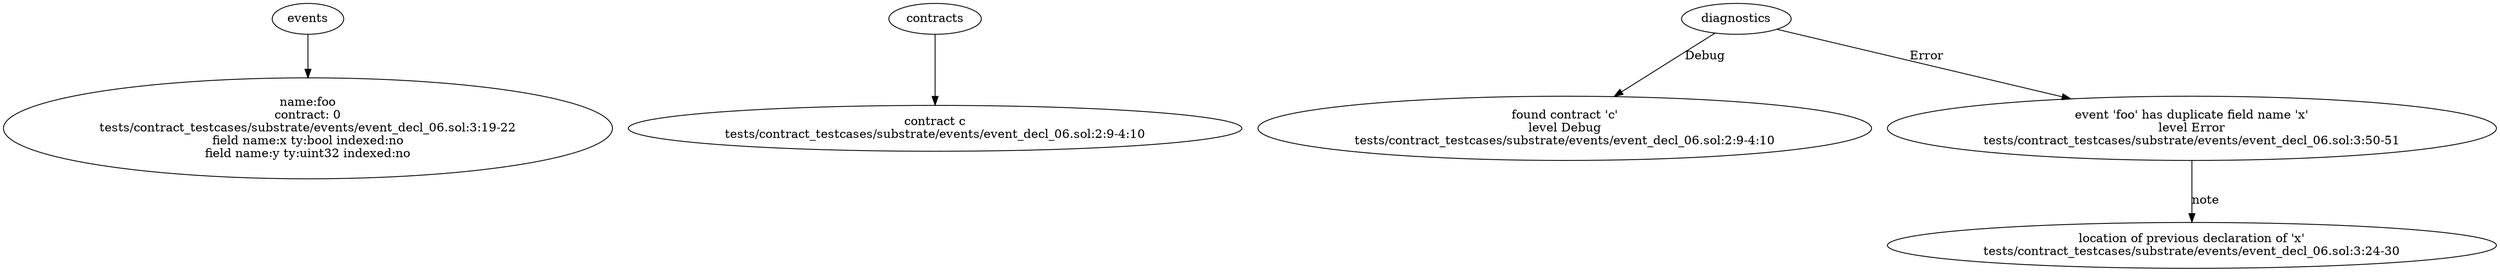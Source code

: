 strict digraph "tests/contract_testcases/substrate/events/event_decl_06.sol" {
	foo [label="name:foo\ncontract: 0\ntests/contract_testcases/substrate/events/event_decl_06.sol:3:19-22\nfield name:x ty:bool indexed:no\nfield name:y ty:uint32 indexed:no"]
	contract [label="contract c\ntests/contract_testcases/substrate/events/event_decl_06.sol:2:9-4:10"]
	diagnostic [label="found contract 'c'\nlevel Debug\ntests/contract_testcases/substrate/events/event_decl_06.sol:2:9-4:10"]
	diagnostic_7 [label="event 'foo' has duplicate field name 'x'\nlevel Error\ntests/contract_testcases/substrate/events/event_decl_06.sol:3:50-51"]
	note [label="location of previous declaration of 'x'\ntests/contract_testcases/substrate/events/event_decl_06.sol:3:24-30"]
	events -> foo
	contracts -> contract
	diagnostics -> diagnostic [label="Debug"]
	diagnostics -> diagnostic_7 [label="Error"]
	diagnostic_7 -> note [label="note"]
}
